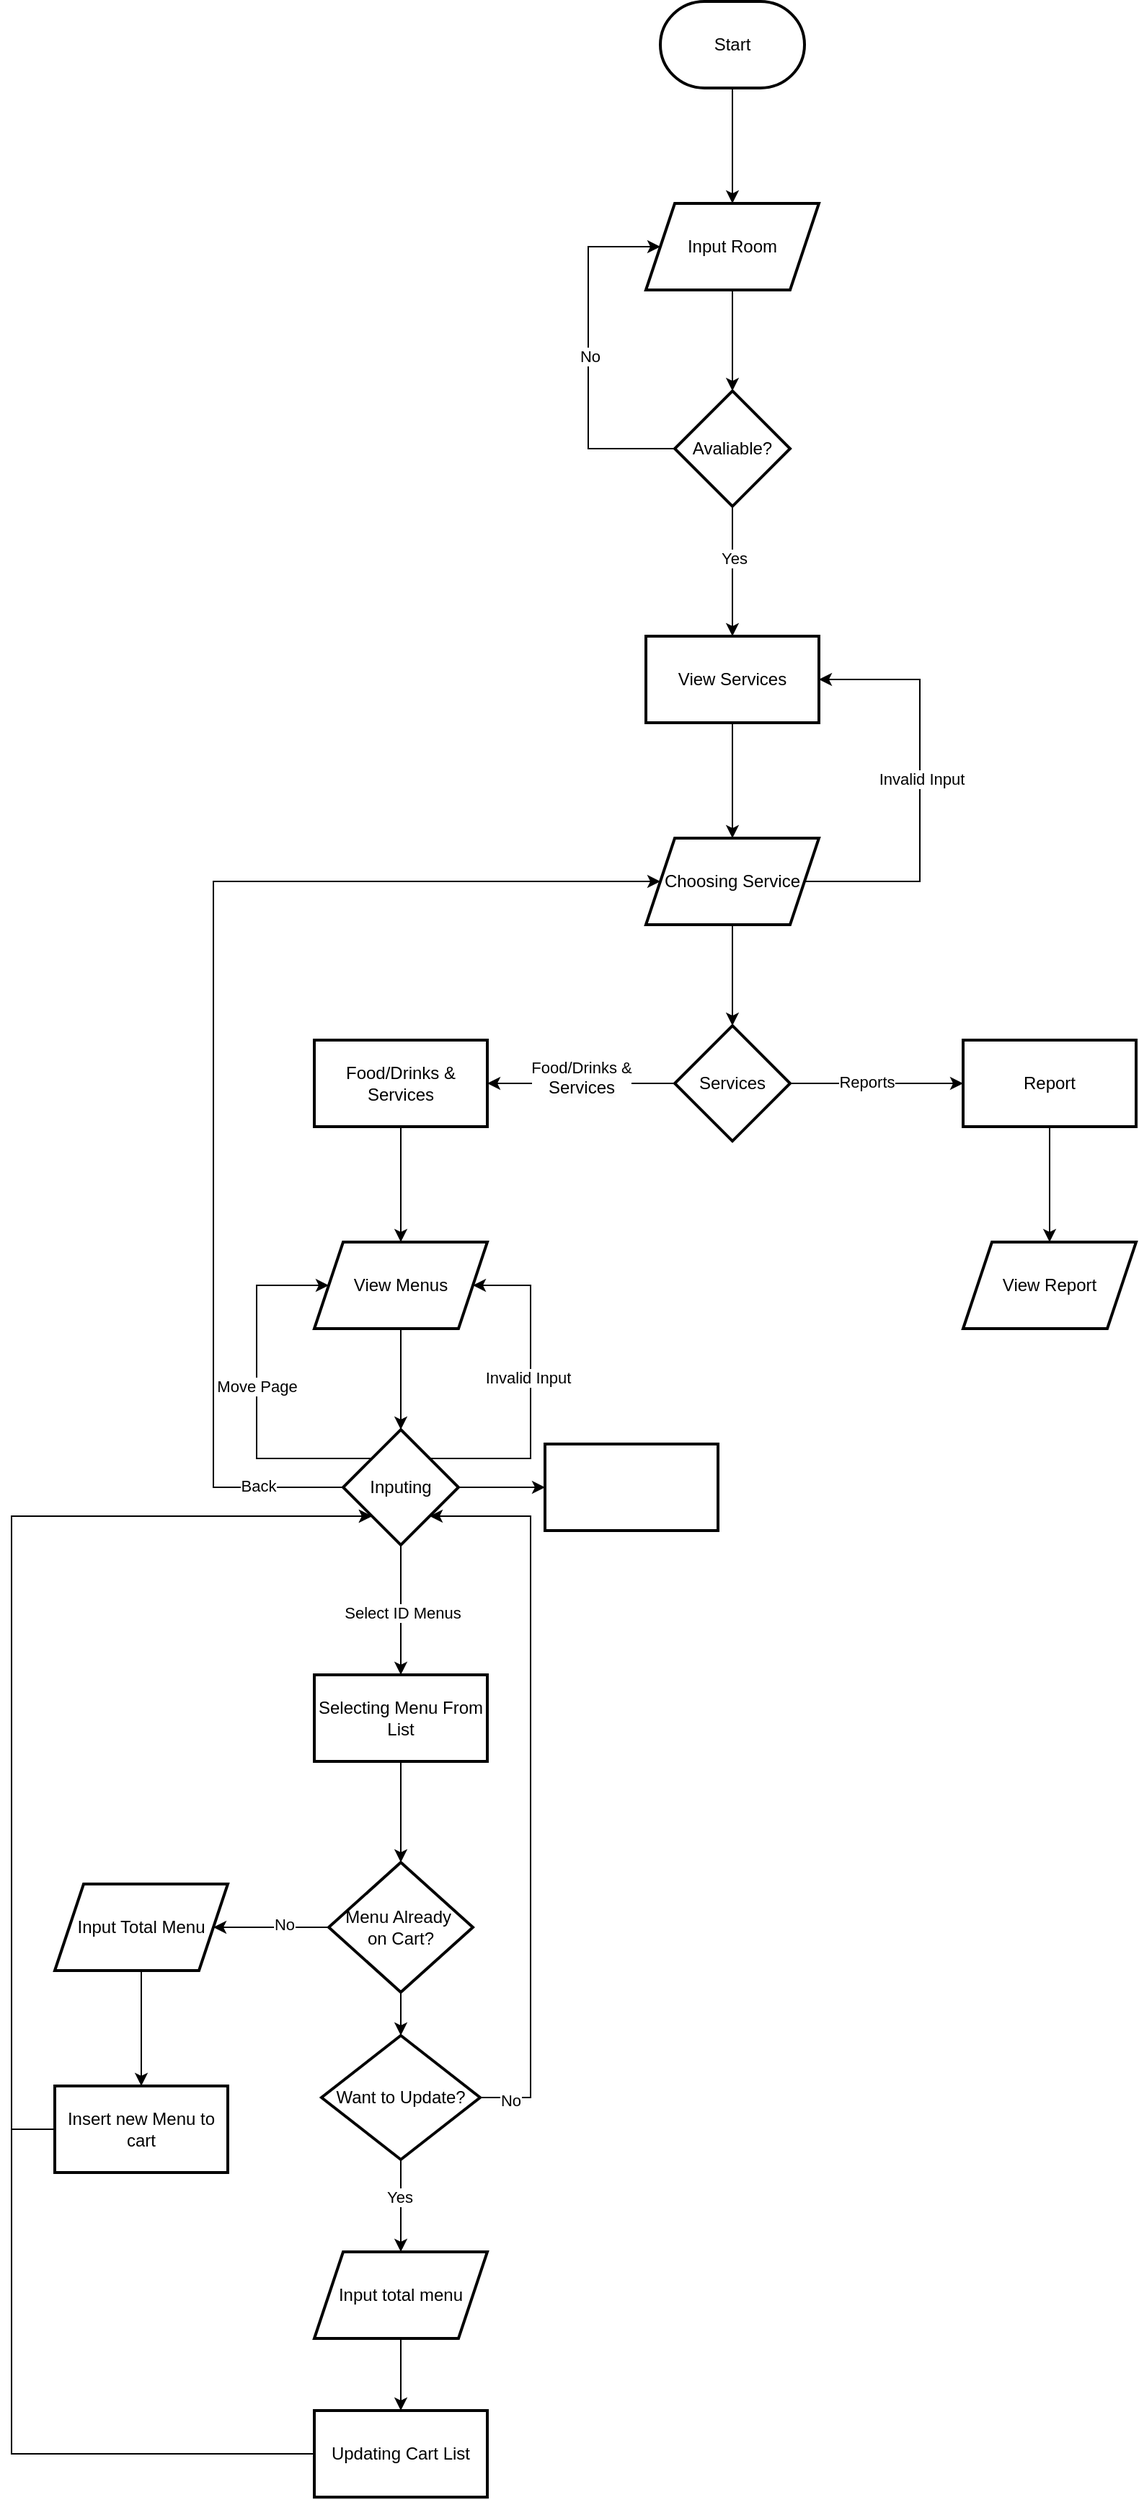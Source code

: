 <mxfile version="22.0.7" type="github">
  <diagram name="Halaman-1" id="vdJ7HHc0wl6ZHaO2FCbe">
    <mxGraphModel dx="1761" dy="592" grid="1" gridSize="10" guides="1" tooltips="1" connect="1" arrows="1" fold="1" page="1" pageScale="1" pageWidth="827" pageHeight="1169" math="0" shadow="0">
      <root>
        <mxCell id="0" />
        <mxCell id="1" parent="0" />
        <mxCell id="DwY1cL7tWrZXX4sp5qbh-10" value="" style="edgeStyle=orthogonalEdgeStyle;rounded=0;orthogonalLoop=1;jettySize=auto;html=1;" edge="1" parent="1" source="DwY1cL7tWrZXX4sp5qbh-1" target="DwY1cL7tWrZXX4sp5qbh-9">
          <mxGeometry relative="1" as="geometry" />
        </mxCell>
        <mxCell id="DwY1cL7tWrZXX4sp5qbh-1" value="Start" style="strokeWidth=2;html=1;shape=mxgraph.flowchart.terminator;whiteSpace=wrap;" vertex="1" parent="1">
          <mxGeometry x="320" y="120" width="100" height="60" as="geometry" />
        </mxCell>
        <mxCell id="DwY1cL7tWrZXX4sp5qbh-12" value="" style="edgeStyle=orthogonalEdgeStyle;rounded=0;orthogonalLoop=1;jettySize=auto;html=1;" edge="1" parent="1" source="DwY1cL7tWrZXX4sp5qbh-9" target="DwY1cL7tWrZXX4sp5qbh-11">
          <mxGeometry relative="1" as="geometry" />
        </mxCell>
        <mxCell id="DwY1cL7tWrZXX4sp5qbh-9" value="Input Room" style="shape=parallelogram;perimeter=parallelogramPerimeter;whiteSpace=wrap;html=1;fixedSize=1;strokeWidth=2;" vertex="1" parent="1">
          <mxGeometry x="310" y="260" width="120" height="60" as="geometry" />
        </mxCell>
        <mxCell id="DwY1cL7tWrZXX4sp5qbh-14" value="" style="edgeStyle=orthogonalEdgeStyle;rounded=0;orthogonalLoop=1;jettySize=auto;html=1;" edge="1" parent="1" source="DwY1cL7tWrZXX4sp5qbh-11" target="DwY1cL7tWrZXX4sp5qbh-13">
          <mxGeometry relative="1" as="geometry" />
        </mxCell>
        <mxCell id="DwY1cL7tWrZXX4sp5qbh-17" value="Yes" style="edgeLabel;html=1;align=center;verticalAlign=middle;resizable=0;points=[];" vertex="1" connectable="0" parent="DwY1cL7tWrZXX4sp5qbh-14">
          <mxGeometry x="-0.2" y="1" relative="1" as="geometry">
            <mxPoint as="offset" />
          </mxGeometry>
        </mxCell>
        <mxCell id="DwY1cL7tWrZXX4sp5qbh-15" style="edgeStyle=orthogonalEdgeStyle;rounded=0;orthogonalLoop=1;jettySize=auto;html=1;exitX=0;exitY=0.5;exitDx=0;exitDy=0;entryX=0;entryY=0.5;entryDx=0;entryDy=0;" edge="1" parent="1" source="DwY1cL7tWrZXX4sp5qbh-11" target="DwY1cL7tWrZXX4sp5qbh-9">
          <mxGeometry relative="1" as="geometry">
            <Array as="points">
              <mxPoint x="270" y="430" />
              <mxPoint x="270" y="290" />
            </Array>
          </mxGeometry>
        </mxCell>
        <mxCell id="DwY1cL7tWrZXX4sp5qbh-18" value="No" style="edgeLabel;html=1;align=center;verticalAlign=middle;resizable=0;points=[];" vertex="1" connectable="0" parent="DwY1cL7tWrZXX4sp5qbh-15">
          <mxGeometry x="-0.008" y="-1" relative="1" as="geometry">
            <mxPoint as="offset" />
          </mxGeometry>
        </mxCell>
        <mxCell id="DwY1cL7tWrZXX4sp5qbh-11" value="Avaliable?" style="rhombus;whiteSpace=wrap;html=1;strokeWidth=2;" vertex="1" parent="1">
          <mxGeometry x="330" y="390" width="80" height="80" as="geometry" />
        </mxCell>
        <mxCell id="DwY1cL7tWrZXX4sp5qbh-20" value="" style="edgeStyle=orthogonalEdgeStyle;rounded=0;orthogonalLoop=1;jettySize=auto;html=1;" edge="1" parent="1" source="DwY1cL7tWrZXX4sp5qbh-13" target="DwY1cL7tWrZXX4sp5qbh-19">
          <mxGeometry relative="1" as="geometry" />
        </mxCell>
        <mxCell id="DwY1cL7tWrZXX4sp5qbh-13" value="View Services" style="whiteSpace=wrap;html=1;strokeWidth=2;" vertex="1" parent="1">
          <mxGeometry x="310" y="560" width="120" height="60" as="geometry" />
        </mxCell>
        <mxCell id="DwY1cL7tWrZXX4sp5qbh-22" value="" style="edgeStyle=orthogonalEdgeStyle;rounded=0;orthogonalLoop=1;jettySize=auto;html=1;" edge="1" parent="1" source="DwY1cL7tWrZXX4sp5qbh-19" target="DwY1cL7tWrZXX4sp5qbh-21">
          <mxGeometry relative="1" as="geometry" />
        </mxCell>
        <mxCell id="DwY1cL7tWrZXX4sp5qbh-58" style="edgeStyle=orthogonalEdgeStyle;rounded=0;orthogonalLoop=1;jettySize=auto;html=1;exitX=1;exitY=0.5;exitDx=0;exitDy=0;entryX=1;entryY=0.5;entryDx=0;entryDy=0;" edge="1" parent="1" source="DwY1cL7tWrZXX4sp5qbh-19" target="DwY1cL7tWrZXX4sp5qbh-13">
          <mxGeometry relative="1" as="geometry">
            <Array as="points">
              <mxPoint x="500" y="730" />
              <mxPoint x="500" y="590" />
            </Array>
          </mxGeometry>
        </mxCell>
        <mxCell id="DwY1cL7tWrZXX4sp5qbh-59" value="Invalid Input" style="edgeLabel;html=1;align=center;verticalAlign=middle;resizable=0;points=[];" vertex="1" connectable="0" parent="DwY1cL7tWrZXX4sp5qbh-58">
          <mxGeometry x="0.046" y="-1" relative="1" as="geometry">
            <mxPoint as="offset" />
          </mxGeometry>
        </mxCell>
        <mxCell id="DwY1cL7tWrZXX4sp5qbh-19" value="Choosing Service" style="shape=parallelogram;perimeter=parallelogramPerimeter;whiteSpace=wrap;html=1;fixedSize=1;strokeWidth=2;" vertex="1" parent="1">
          <mxGeometry x="310" y="700" width="120" height="60" as="geometry" />
        </mxCell>
        <mxCell id="DwY1cL7tWrZXX4sp5qbh-24" value="" style="edgeStyle=orthogonalEdgeStyle;rounded=0;orthogonalLoop=1;jettySize=auto;html=1;" edge="1" parent="1" source="DwY1cL7tWrZXX4sp5qbh-21" target="DwY1cL7tWrZXX4sp5qbh-23">
          <mxGeometry relative="1" as="geometry" />
        </mxCell>
        <mxCell id="DwY1cL7tWrZXX4sp5qbh-65" value="Food/Drinks &amp;amp;&lt;br style=&quot;border-color: var(--border-color); font-size: 12px; background-color: rgb(251, 251, 251);&quot;&gt;&lt;span style=&quot;font-size: 12px; background-color: rgb(251, 251, 251);&quot;&gt;Services&lt;/span&gt;" style="edgeLabel;html=1;align=center;verticalAlign=middle;resizable=0;points=[];" vertex="1" connectable="0" parent="DwY1cL7tWrZXX4sp5qbh-24">
          <mxGeometry x="0.01" y="-4" relative="1" as="geometry">
            <mxPoint as="offset" />
          </mxGeometry>
        </mxCell>
        <mxCell id="DwY1cL7tWrZXX4sp5qbh-27" value="" style="edgeStyle=orthogonalEdgeStyle;rounded=0;orthogonalLoop=1;jettySize=auto;html=1;" edge="1" parent="1" source="DwY1cL7tWrZXX4sp5qbh-21" target="DwY1cL7tWrZXX4sp5qbh-26">
          <mxGeometry relative="1" as="geometry" />
        </mxCell>
        <mxCell id="DwY1cL7tWrZXX4sp5qbh-66" value="Reports" style="edgeLabel;html=1;align=center;verticalAlign=middle;resizable=0;points=[];" vertex="1" connectable="0" parent="DwY1cL7tWrZXX4sp5qbh-27">
          <mxGeometry x="-0.129" y="1" relative="1" as="geometry">
            <mxPoint as="offset" />
          </mxGeometry>
        </mxCell>
        <mxCell id="DwY1cL7tWrZXX4sp5qbh-21" value="Services" style="rhombus;whiteSpace=wrap;html=1;strokeWidth=2;" vertex="1" parent="1">
          <mxGeometry x="330" y="830" width="80" height="80" as="geometry" />
        </mxCell>
        <mxCell id="DwY1cL7tWrZXX4sp5qbh-33" value="" style="edgeStyle=orthogonalEdgeStyle;rounded=0;orthogonalLoop=1;jettySize=auto;html=1;" edge="1" parent="1" source="DwY1cL7tWrZXX4sp5qbh-23" target="DwY1cL7tWrZXX4sp5qbh-32">
          <mxGeometry relative="1" as="geometry" />
        </mxCell>
        <mxCell id="DwY1cL7tWrZXX4sp5qbh-23" value="Food/Drinks &amp;amp;&lt;br style=&quot;border-color: var(--border-color);&quot;&gt;&lt;span style=&quot;&quot;&gt;Services&lt;/span&gt;" style="whiteSpace=wrap;html=1;strokeWidth=2;" vertex="1" parent="1">
          <mxGeometry x="80" y="840" width="120" height="60" as="geometry" />
        </mxCell>
        <mxCell id="DwY1cL7tWrZXX4sp5qbh-35" value="" style="edgeStyle=orthogonalEdgeStyle;rounded=0;orthogonalLoop=1;jettySize=auto;html=1;" edge="1" parent="1" source="DwY1cL7tWrZXX4sp5qbh-26" target="DwY1cL7tWrZXX4sp5qbh-34">
          <mxGeometry relative="1" as="geometry" />
        </mxCell>
        <mxCell id="DwY1cL7tWrZXX4sp5qbh-26" value="Report" style="whiteSpace=wrap;html=1;strokeWidth=2;" vertex="1" parent="1">
          <mxGeometry x="530" y="840" width="120" height="60" as="geometry" />
        </mxCell>
        <mxCell id="DwY1cL7tWrZXX4sp5qbh-37" value="" style="edgeStyle=orthogonalEdgeStyle;rounded=0;orthogonalLoop=1;jettySize=auto;html=1;" edge="1" parent="1" source="DwY1cL7tWrZXX4sp5qbh-32" target="DwY1cL7tWrZXX4sp5qbh-36">
          <mxGeometry relative="1" as="geometry" />
        </mxCell>
        <mxCell id="DwY1cL7tWrZXX4sp5qbh-32" value="View Menus" style="shape=parallelogram;perimeter=parallelogramPerimeter;whiteSpace=wrap;html=1;fixedSize=1;strokeWidth=2;" vertex="1" parent="1">
          <mxGeometry x="80" y="980" width="120" height="60" as="geometry" />
        </mxCell>
        <mxCell id="DwY1cL7tWrZXX4sp5qbh-34" value="View Report" style="shape=parallelogram;perimeter=parallelogramPerimeter;whiteSpace=wrap;html=1;fixedSize=1;strokeWidth=2;" vertex="1" parent="1">
          <mxGeometry x="530" y="980" width="120" height="60" as="geometry" />
        </mxCell>
        <mxCell id="DwY1cL7tWrZXX4sp5qbh-40" style="edgeStyle=orthogonalEdgeStyle;rounded=0;orthogonalLoop=1;jettySize=auto;html=1;exitX=0;exitY=0.5;exitDx=0;exitDy=0;entryX=0;entryY=0.5;entryDx=0;entryDy=0;" edge="1" parent="1" source="DwY1cL7tWrZXX4sp5qbh-36" target="DwY1cL7tWrZXX4sp5qbh-19">
          <mxGeometry relative="1" as="geometry">
            <Array as="points">
              <mxPoint x="10" y="1150" />
              <mxPoint x="10" y="730" />
            </Array>
          </mxGeometry>
        </mxCell>
        <mxCell id="DwY1cL7tWrZXX4sp5qbh-64" value="Back" style="edgeLabel;html=1;align=center;verticalAlign=middle;resizable=0;points=[];" vertex="1" connectable="0" parent="DwY1cL7tWrZXX4sp5qbh-40">
          <mxGeometry x="-0.856" y="-1" relative="1" as="geometry">
            <mxPoint as="offset" />
          </mxGeometry>
        </mxCell>
        <mxCell id="DwY1cL7tWrZXX4sp5qbh-42" style="edgeStyle=orthogonalEdgeStyle;rounded=0;orthogonalLoop=1;jettySize=auto;html=1;exitX=0;exitY=0;exitDx=0;exitDy=0;entryX=0;entryY=0.5;entryDx=0;entryDy=0;" edge="1" parent="1" source="DwY1cL7tWrZXX4sp5qbh-36" target="DwY1cL7tWrZXX4sp5qbh-32">
          <mxGeometry relative="1" as="geometry">
            <Array as="points">
              <mxPoint x="40" y="1130" />
              <mxPoint x="40" y="1010" />
            </Array>
          </mxGeometry>
        </mxCell>
        <mxCell id="DwY1cL7tWrZXX4sp5qbh-63" value="Move Page" style="edgeLabel;html=1;align=center;verticalAlign=middle;resizable=0;points=[];" vertex="1" connectable="0" parent="DwY1cL7tWrZXX4sp5qbh-42">
          <mxGeometry x="-0.681" y="5" relative="1" as="geometry">
            <mxPoint x="-40" y="-55" as="offset" />
          </mxGeometry>
        </mxCell>
        <mxCell id="DwY1cL7tWrZXX4sp5qbh-51" value="" style="edgeStyle=orthogonalEdgeStyle;rounded=0;orthogonalLoop=1;jettySize=auto;html=1;" edge="1" parent="1" source="DwY1cL7tWrZXX4sp5qbh-36" target="DwY1cL7tWrZXX4sp5qbh-50">
          <mxGeometry relative="1" as="geometry" />
        </mxCell>
        <mxCell id="DwY1cL7tWrZXX4sp5qbh-53" value="Select ID Menus" style="edgeLabel;html=1;align=center;verticalAlign=middle;resizable=0;points=[];" vertex="1" connectable="0" parent="DwY1cL7tWrZXX4sp5qbh-51">
          <mxGeometry x="0.044" y="1" relative="1" as="geometry">
            <mxPoint as="offset" />
          </mxGeometry>
        </mxCell>
        <mxCell id="DwY1cL7tWrZXX4sp5qbh-60" style="edgeStyle=orthogonalEdgeStyle;rounded=0;orthogonalLoop=1;jettySize=auto;html=1;exitX=1;exitY=0;exitDx=0;exitDy=0;entryX=1;entryY=0.5;entryDx=0;entryDy=0;" edge="1" parent="1" source="DwY1cL7tWrZXX4sp5qbh-36" target="DwY1cL7tWrZXX4sp5qbh-32">
          <mxGeometry relative="1" as="geometry">
            <Array as="points">
              <mxPoint x="230" y="1130" />
              <mxPoint x="230" y="1010" />
            </Array>
          </mxGeometry>
        </mxCell>
        <mxCell id="DwY1cL7tWrZXX4sp5qbh-62" value="Invalid Input" style="edgeLabel;html=1;align=center;verticalAlign=middle;resizable=0;points=[];" vertex="1" connectable="0" parent="DwY1cL7tWrZXX4sp5qbh-60">
          <mxGeometry x="0.095" y="2" relative="1" as="geometry">
            <mxPoint as="offset" />
          </mxGeometry>
        </mxCell>
        <mxCell id="DwY1cL7tWrZXX4sp5qbh-103" value="" style="edgeStyle=orthogonalEdgeStyle;rounded=0;orthogonalLoop=1;jettySize=auto;html=1;" edge="1" parent="1" source="DwY1cL7tWrZXX4sp5qbh-36" target="DwY1cL7tWrZXX4sp5qbh-102">
          <mxGeometry relative="1" as="geometry" />
        </mxCell>
        <mxCell id="DwY1cL7tWrZXX4sp5qbh-36" value="Inputing" style="rhombus;whiteSpace=wrap;html=1;strokeWidth=2;" vertex="1" parent="1">
          <mxGeometry x="100" y="1110" width="80" height="80" as="geometry" />
        </mxCell>
        <mxCell id="DwY1cL7tWrZXX4sp5qbh-76" value="" style="edgeStyle=orthogonalEdgeStyle;rounded=0;orthogonalLoop=1;jettySize=auto;html=1;" edge="1" parent="1" source="DwY1cL7tWrZXX4sp5qbh-50" target="DwY1cL7tWrZXX4sp5qbh-75">
          <mxGeometry relative="1" as="geometry" />
        </mxCell>
        <mxCell id="DwY1cL7tWrZXX4sp5qbh-50" value="Selecting Menu From List" style="whiteSpace=wrap;html=1;strokeWidth=2;" vertex="1" parent="1">
          <mxGeometry x="80" y="1280" width="120" height="60" as="geometry" />
        </mxCell>
        <mxCell id="DwY1cL7tWrZXX4sp5qbh-78" value="" style="edgeStyle=orthogonalEdgeStyle;rounded=0;orthogonalLoop=1;jettySize=auto;html=1;" edge="1" parent="1" source="DwY1cL7tWrZXX4sp5qbh-75" target="DwY1cL7tWrZXX4sp5qbh-77">
          <mxGeometry relative="1" as="geometry" />
        </mxCell>
        <mxCell id="DwY1cL7tWrZXX4sp5qbh-97" value="No" style="edgeLabel;html=1;align=center;verticalAlign=middle;resizable=0;points=[];" vertex="1" connectable="0" parent="DwY1cL7tWrZXX4sp5qbh-78">
          <mxGeometry x="-0.225" y="-2" relative="1" as="geometry">
            <mxPoint as="offset" />
          </mxGeometry>
        </mxCell>
        <mxCell id="DwY1cL7tWrZXX4sp5qbh-96" value="" style="edgeStyle=orthogonalEdgeStyle;rounded=0;orthogonalLoop=1;jettySize=auto;html=1;" edge="1" parent="1" source="DwY1cL7tWrZXX4sp5qbh-75" target="DwY1cL7tWrZXX4sp5qbh-92">
          <mxGeometry relative="1" as="geometry" />
        </mxCell>
        <mxCell id="DwY1cL7tWrZXX4sp5qbh-75" value="Menu Already&amp;nbsp;&lt;br&gt;on Cart?" style="rhombus;whiteSpace=wrap;html=1;strokeWidth=2;" vertex="1" parent="1">
          <mxGeometry x="90" y="1410" width="100" height="90" as="geometry" />
        </mxCell>
        <mxCell id="DwY1cL7tWrZXX4sp5qbh-80" value="" style="edgeStyle=orthogonalEdgeStyle;rounded=0;orthogonalLoop=1;jettySize=auto;html=1;" edge="1" parent="1" source="DwY1cL7tWrZXX4sp5qbh-77" target="DwY1cL7tWrZXX4sp5qbh-79">
          <mxGeometry relative="1" as="geometry" />
        </mxCell>
        <mxCell id="DwY1cL7tWrZXX4sp5qbh-77" value="Input Total Menu" style="shape=parallelogram;perimeter=parallelogramPerimeter;whiteSpace=wrap;html=1;fixedSize=1;strokeWidth=2;" vertex="1" parent="1">
          <mxGeometry x="-100" y="1425" width="120" height="60" as="geometry" />
        </mxCell>
        <mxCell id="DwY1cL7tWrZXX4sp5qbh-81" style="edgeStyle=orthogonalEdgeStyle;rounded=0;orthogonalLoop=1;jettySize=auto;html=1;exitX=0;exitY=0.5;exitDx=0;exitDy=0;entryX=0;entryY=1;entryDx=0;entryDy=0;" edge="1" parent="1" source="DwY1cL7tWrZXX4sp5qbh-79" target="DwY1cL7tWrZXX4sp5qbh-36">
          <mxGeometry relative="1" as="geometry">
            <Array as="points">
              <mxPoint x="-130" y="1595" />
              <mxPoint x="-130" y="1170" />
            </Array>
          </mxGeometry>
        </mxCell>
        <mxCell id="DwY1cL7tWrZXX4sp5qbh-79" value="Insert new Menu to cart" style="whiteSpace=wrap;html=1;strokeWidth=2;" vertex="1" parent="1">
          <mxGeometry x="-100" y="1565" width="120" height="60" as="geometry" />
        </mxCell>
        <mxCell id="DwY1cL7tWrZXX4sp5qbh-90" value="" style="edgeStyle=orthogonalEdgeStyle;rounded=0;orthogonalLoop=1;jettySize=auto;html=1;" edge="1" parent="1" source="DwY1cL7tWrZXX4sp5qbh-92" target="DwY1cL7tWrZXX4sp5qbh-94">
          <mxGeometry relative="1" as="geometry" />
        </mxCell>
        <mxCell id="DwY1cL7tWrZXX4sp5qbh-91" value="Yes" style="edgeLabel;html=1;align=center;verticalAlign=middle;resizable=0;points=[];" vertex="1" connectable="0" parent="DwY1cL7tWrZXX4sp5qbh-90">
          <mxGeometry x="-0.21" y="-1" relative="1" as="geometry">
            <mxPoint as="offset" />
          </mxGeometry>
        </mxCell>
        <mxCell id="DwY1cL7tWrZXX4sp5qbh-98" style="edgeStyle=orthogonalEdgeStyle;rounded=0;orthogonalLoop=1;jettySize=auto;html=1;exitX=1;exitY=0.5;exitDx=0;exitDy=0;entryX=1;entryY=1;entryDx=0;entryDy=0;" edge="1" parent="1" source="DwY1cL7tWrZXX4sp5qbh-92" target="DwY1cL7tWrZXX4sp5qbh-36">
          <mxGeometry relative="1" as="geometry">
            <Array as="points">
              <mxPoint x="230" y="1573" />
              <mxPoint x="230" y="1170" />
            </Array>
          </mxGeometry>
        </mxCell>
        <mxCell id="DwY1cL7tWrZXX4sp5qbh-99" value="No" style="edgeLabel;html=1;align=center;verticalAlign=middle;resizable=0;points=[];" vertex="1" connectable="0" parent="DwY1cL7tWrZXX4sp5qbh-98">
          <mxGeometry x="-0.919" y="-2" relative="1" as="geometry">
            <mxPoint as="offset" />
          </mxGeometry>
        </mxCell>
        <mxCell id="DwY1cL7tWrZXX4sp5qbh-92" value="Want to Update?" style="rhombus;whiteSpace=wrap;html=1;strokeWidth=2;" vertex="1" parent="1">
          <mxGeometry x="85" y="1530" width="110" height="86" as="geometry" />
        </mxCell>
        <mxCell id="DwY1cL7tWrZXX4sp5qbh-93" value="" style="edgeStyle=orthogonalEdgeStyle;rounded=0;orthogonalLoop=1;jettySize=auto;html=1;" edge="1" parent="1" source="DwY1cL7tWrZXX4sp5qbh-94" target="DwY1cL7tWrZXX4sp5qbh-95">
          <mxGeometry relative="1" as="geometry" />
        </mxCell>
        <mxCell id="DwY1cL7tWrZXX4sp5qbh-94" value="Input total menu" style="shape=parallelogram;perimeter=parallelogramPerimeter;whiteSpace=wrap;html=1;fixedSize=1;strokeWidth=2;" vertex="1" parent="1">
          <mxGeometry x="80" y="1680" width="120" height="60" as="geometry" />
        </mxCell>
        <mxCell id="DwY1cL7tWrZXX4sp5qbh-100" style="edgeStyle=orthogonalEdgeStyle;rounded=0;orthogonalLoop=1;jettySize=auto;html=1;exitX=0;exitY=0.5;exitDx=0;exitDy=0;entryX=0;entryY=1;entryDx=0;entryDy=0;" edge="1" parent="1" source="DwY1cL7tWrZXX4sp5qbh-95" target="DwY1cL7tWrZXX4sp5qbh-36">
          <mxGeometry relative="1" as="geometry">
            <Array as="points">
              <mxPoint x="-130" y="1820" />
              <mxPoint x="-130" y="1170" />
            </Array>
          </mxGeometry>
        </mxCell>
        <mxCell id="DwY1cL7tWrZXX4sp5qbh-95" value="Updating Cart List" style="whiteSpace=wrap;html=1;strokeWidth=2;" vertex="1" parent="1">
          <mxGeometry x="80" y="1790" width="120" height="60" as="geometry" />
        </mxCell>
        <mxCell id="DwY1cL7tWrZXX4sp5qbh-102" value="" style="whiteSpace=wrap;html=1;strokeWidth=2;" vertex="1" parent="1">
          <mxGeometry x="240" y="1120" width="120" height="60" as="geometry" />
        </mxCell>
      </root>
    </mxGraphModel>
  </diagram>
</mxfile>

